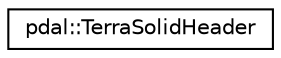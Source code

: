 digraph "Graphical Class Hierarchy"
{
  edge [fontname="Helvetica",fontsize="10",labelfontname="Helvetica",labelfontsize="10"];
  node [fontname="Helvetica",fontsize="10",shape=record];
  rankdir="LR";
  Node1 [label="pdal::TerraSolidHeader",height=0.2,width=0.4,color="black", fillcolor="white", style="filled",URL="$structpdal_1_1TerraSolidHeader.html"];
}
